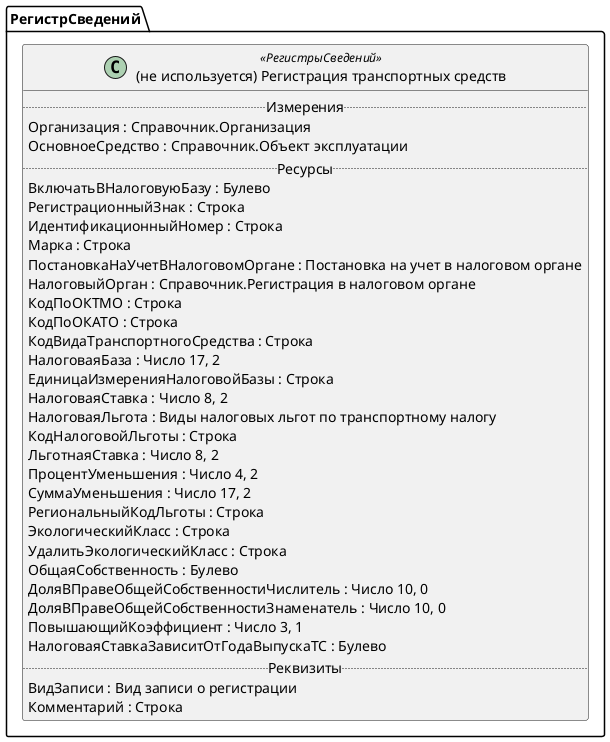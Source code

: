﻿@startuml УдалитьРегистрацияТранспортныхСредств
'!include templates.wsd
'..\include templates.wsd
class РегистрСведений.УдалитьРегистрацияТранспортныхСредств as "(не используется) Регистрация транспортных средств" <<РегистрыСведений>>
{
..Измерения..
Организация : Справочник.Организация
ОсновноеСредство : Справочник.Объект эксплуатации
..Ресурсы..
ВключатьВНалоговуюБазу : Булево
РегистрационныйЗнак : Строка
ИдентификационныйНомер : Строка
Марка : Строка
ПостановкаНаУчетВНалоговомОргане : Постановка на учет в налоговом органе
НалоговыйОрган : Справочник.Регистрация в налоговом органе
КодПоОКТМО : Строка
КодПоОКАТО : Строка
КодВидаТранспортногоСредства : Строка
НалоговаяБаза : Число 17, 2
ЕдиницаИзмеренияНалоговойБазы : Строка
НалоговаяСтавка : Число 8, 2
НалоговаяЛьгота : Виды налоговых льгот по транспортному налогу
КодНалоговойЛьготы : Строка
ЛьготнаяСтавка : Число 8, 2
ПроцентУменьшения : Число 4, 2
СуммаУменьшения : Число 17, 2
РегиональныйКодЛьготы : Строка
ЭкологическийКласс : Строка
УдалитьЭкологическийКласс : Строка
ОбщаяСобственность : Булево
ДоляВПравеОбщейСобственностиЧислитель : Число 10, 0
ДоляВПравеОбщейСобственностиЗнаменатель : Число 10, 0
ПовышающийКоэффициент : Число 3, 1
НалоговаяСтавкаЗависитОтГодаВыпускаТС : Булево
..Реквизиты..
ВидЗаписи : Вид записи о регистрации
Комментарий : Строка
}
@enduml
